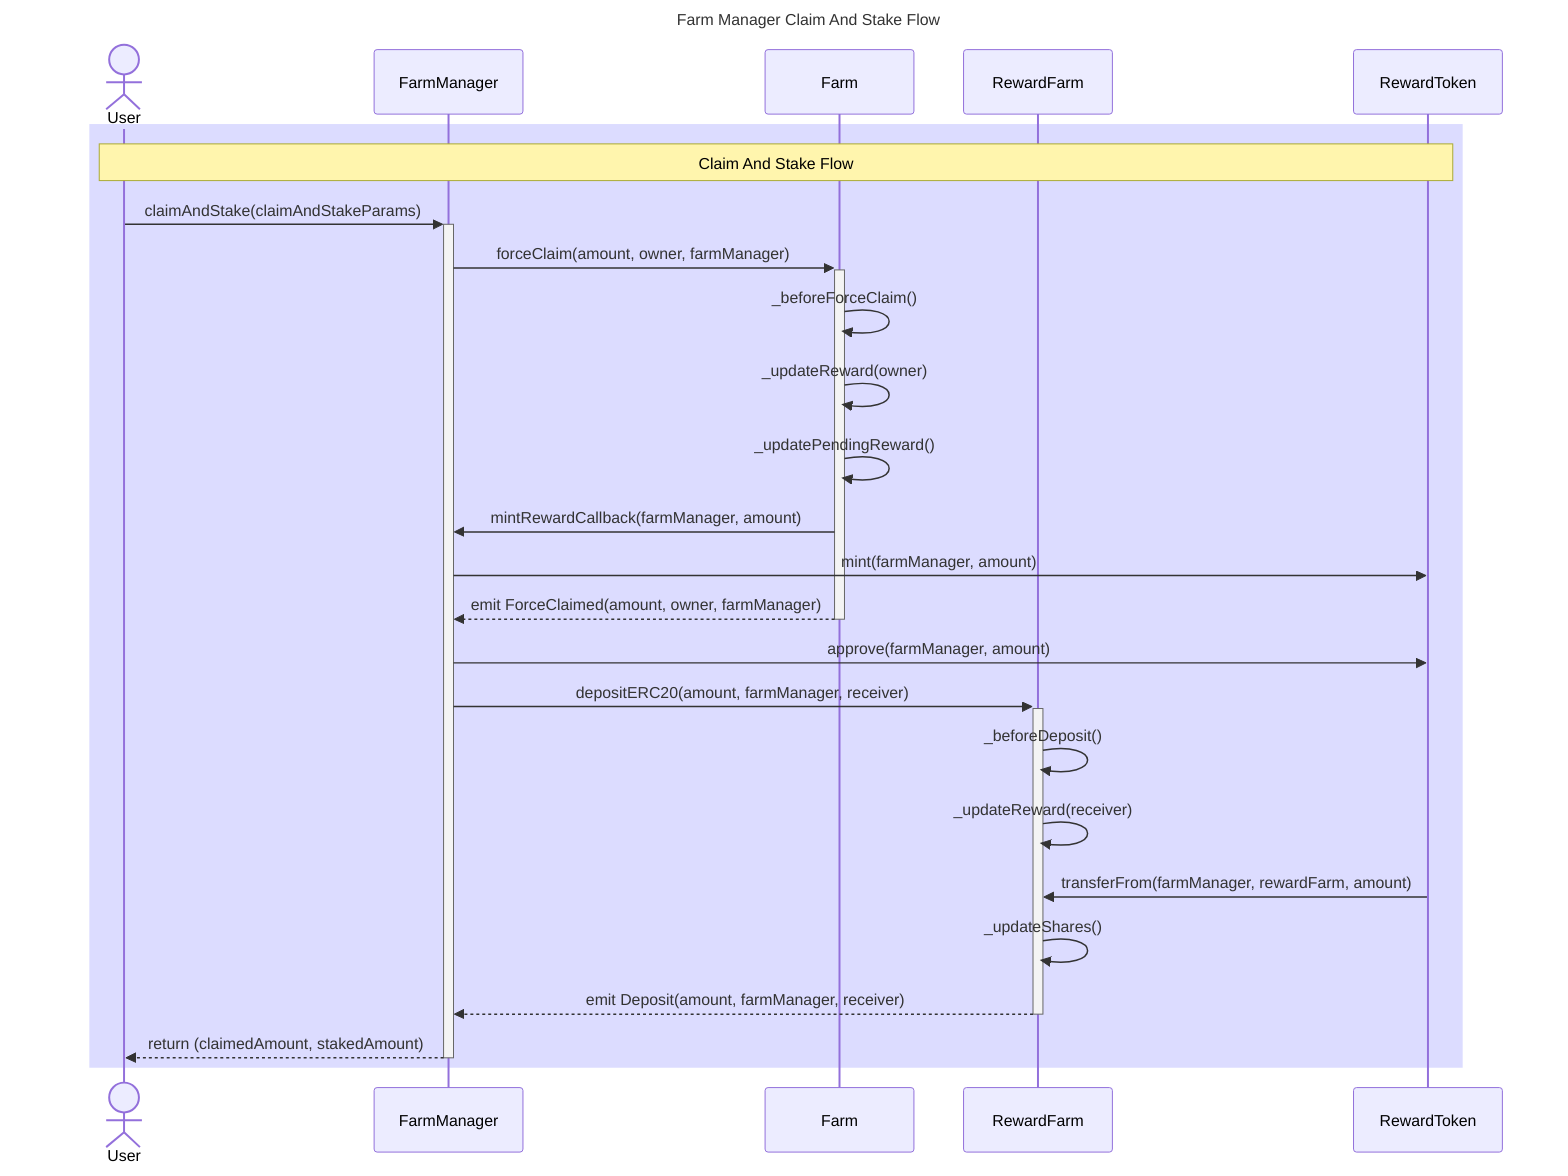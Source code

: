 sequenceDiagram
    title Farm Manager Claim And Stake Flow
    
    actor User
    participant FarmManager
    participant Farm
    participant RewardFarm
    participant RewardToken

    %% Claim And Stake Flow
    rect rgb(220, 220, 255)
        Note over User,RewardToken: Claim And Stake Flow
        User->>+FarmManager: claimAndStake(claimAndStakeParams)
        FarmManager->>+Farm: forceClaim(amount, owner, farmManager)
        Farm->>Farm: _beforeForceClaim()
        Farm->>Farm: _updateReward(owner)
        Farm->>Farm: _updatePendingReward()
        Farm->>FarmManager: mintRewardCallback(farmManager, amount)
        FarmManager->>RewardToken: mint(farmManager, amount)
        Farm-->>-FarmManager: emit ForceClaimed(amount, owner, farmManager)
        
        FarmManager->>RewardToken: approve(farmManager, amount)
        FarmManager->>+RewardFarm: depositERC20(amount, farmManager, receiver)
        RewardFarm->>RewardFarm: _beforeDeposit()
        RewardFarm->>RewardFarm: _updateReward(receiver)
        RewardToken->>RewardFarm: transferFrom(farmManager, rewardFarm, amount)
        RewardFarm->>RewardFarm: _updateShares()
        RewardFarm-->>-FarmManager: emit Deposit(amount, farmManager, receiver)
        
        FarmManager-->>-User: return (claimedAmount, stakedAmount)
    end